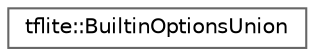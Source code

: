 digraph "Graphical Class Hierarchy"
{
 // LATEX_PDF_SIZE
  bgcolor="transparent";
  edge [fontname=Helvetica,fontsize=10,labelfontname=Helvetica,labelfontsize=10];
  node [fontname=Helvetica,fontsize=10,shape=box,height=0.2,width=0.4];
  rankdir="LR";
  Node0 [id="Node000000",label="tflite::BuiltinOptionsUnion",height=0.2,width=0.4,color="grey40", fillcolor="white", style="filled",URL="$structtflite_1_1_builtin_options_union.html",tooltip=" "];
}
